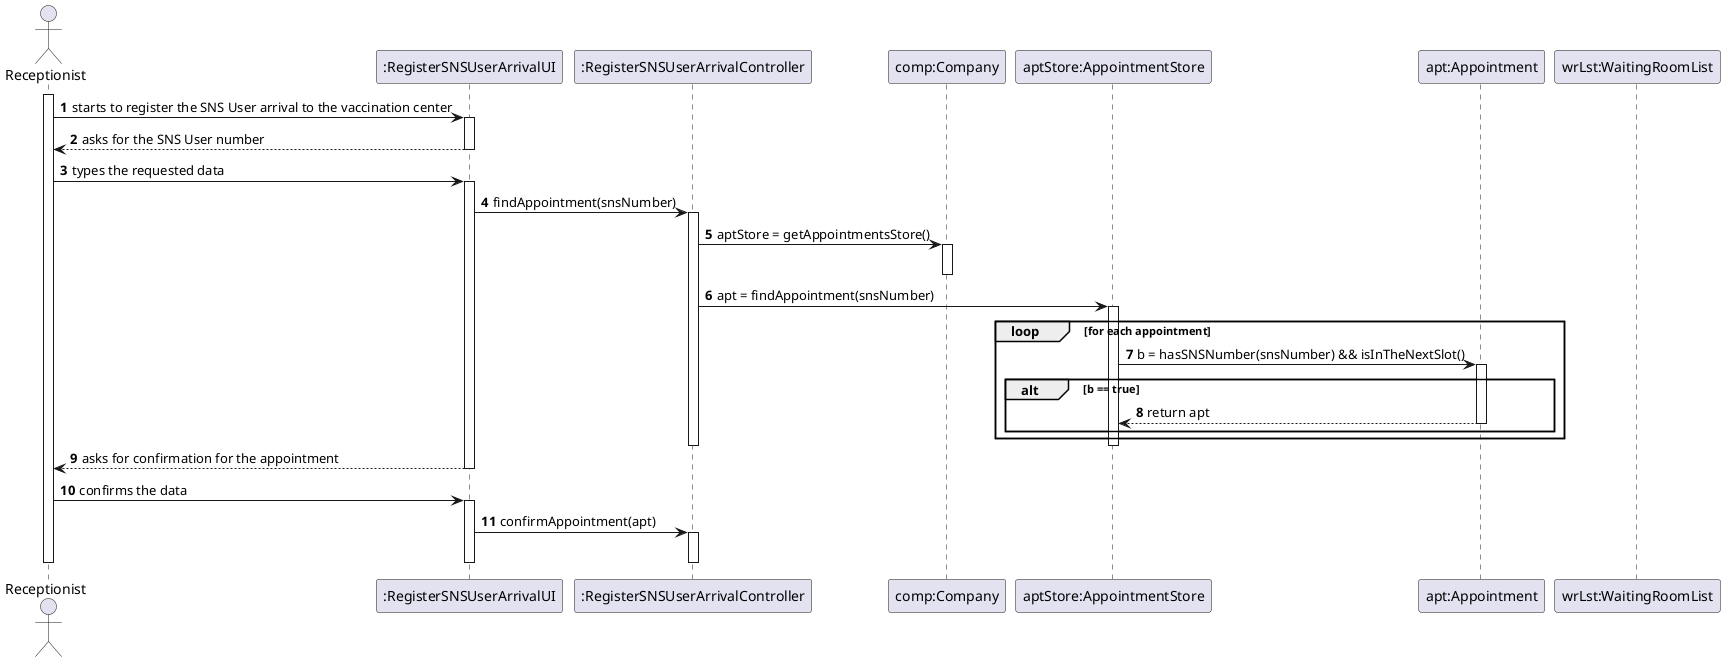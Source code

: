 @startuml
autonumber

actor "Receptionist" as RECEPT

participant ":RegisterSNSUserArrivalUI" as UI
participant ":RegisterSNSUserArrivalController" as CTRL
participant "comp:Company" as COMP
participant "aptStore:AppointmentStore" as APTSTORE
participant "apt:Appointment" as APT
participant "wrLst:WaitingRoomList" as WRLST

activate RECEPT
  RECEPT -> UI : starts to register the SNS User arrival to the vaccination center
  activate UI
  
  RECEPT <-- UI : asks for the SNS User number
  deactivate UI

  RECEPT -> UI : types the requested data
  activate UI

    UI -> CTRL : findAppointment(snsNumber)
    activate CTRL

      CTRL -> COMP : aptStore = getAppointmentsStore()
      activate COMP
      deactivate COMP

      CTRL -> APTSTORE : apt = findAppointment(snsNumber)
      activate APTSTORE

        loop for each appointment
          APTSTORE -> APT : b = hasSNSNumber(snsNumber) && isInTheNextSlot()
          activate APT
          alt b == true
            APTSTORE <-- APT : return apt
            deactivate APT
          end
        end

      deactivate APTSTORE

    deactivate CTRL
  
  RECEPT <-- UI : asks for confirmation for the appointment
  deactivate UI

  RECEPT -> UI : confirms the data
  activate UI

    UI -> CTRL : confirmAppointment(apt)
    activate CTRL



    deactivate CTRL

  deactivate UI

deactivate RECEPT

@enduml